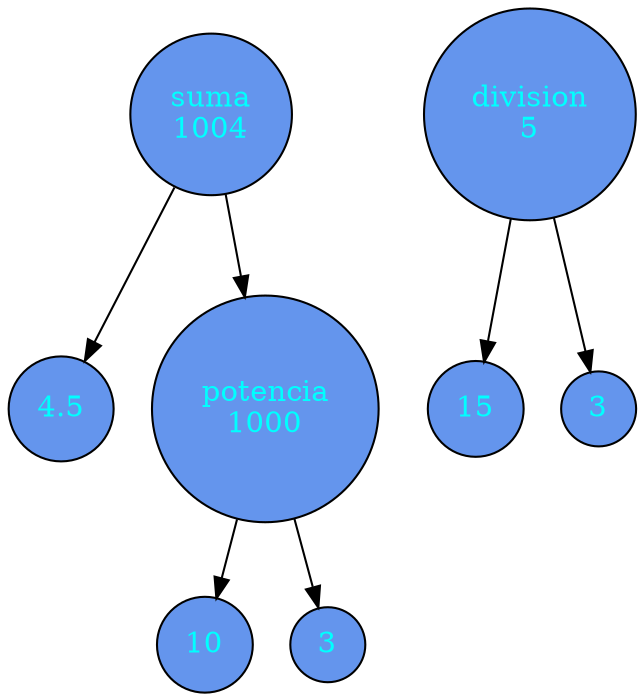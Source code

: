 digraph {
        node [style=filled]
        node [fillcolor=cornflowerblue fontcolor=cyan shape=circle style=filled]
        nodo0 [label=4.5]
        nodo1 [label=10]
        nodo2 [label=3]
        nodo3 [label="potencia\n1000"]
        nodo4 [label="suma\n1004"]
        
        nodo3 -> nodo1
        nodo3 -> nodo2

        nodo4 -> nodo3
        nodo4 -> nodo0

        
        nodo5 [label=15 ]
        nodo6 [label=3]
        nodo7 [label="division\n5"]
        nodo7 -> nodo5
        nodo7 -> nodo6
}